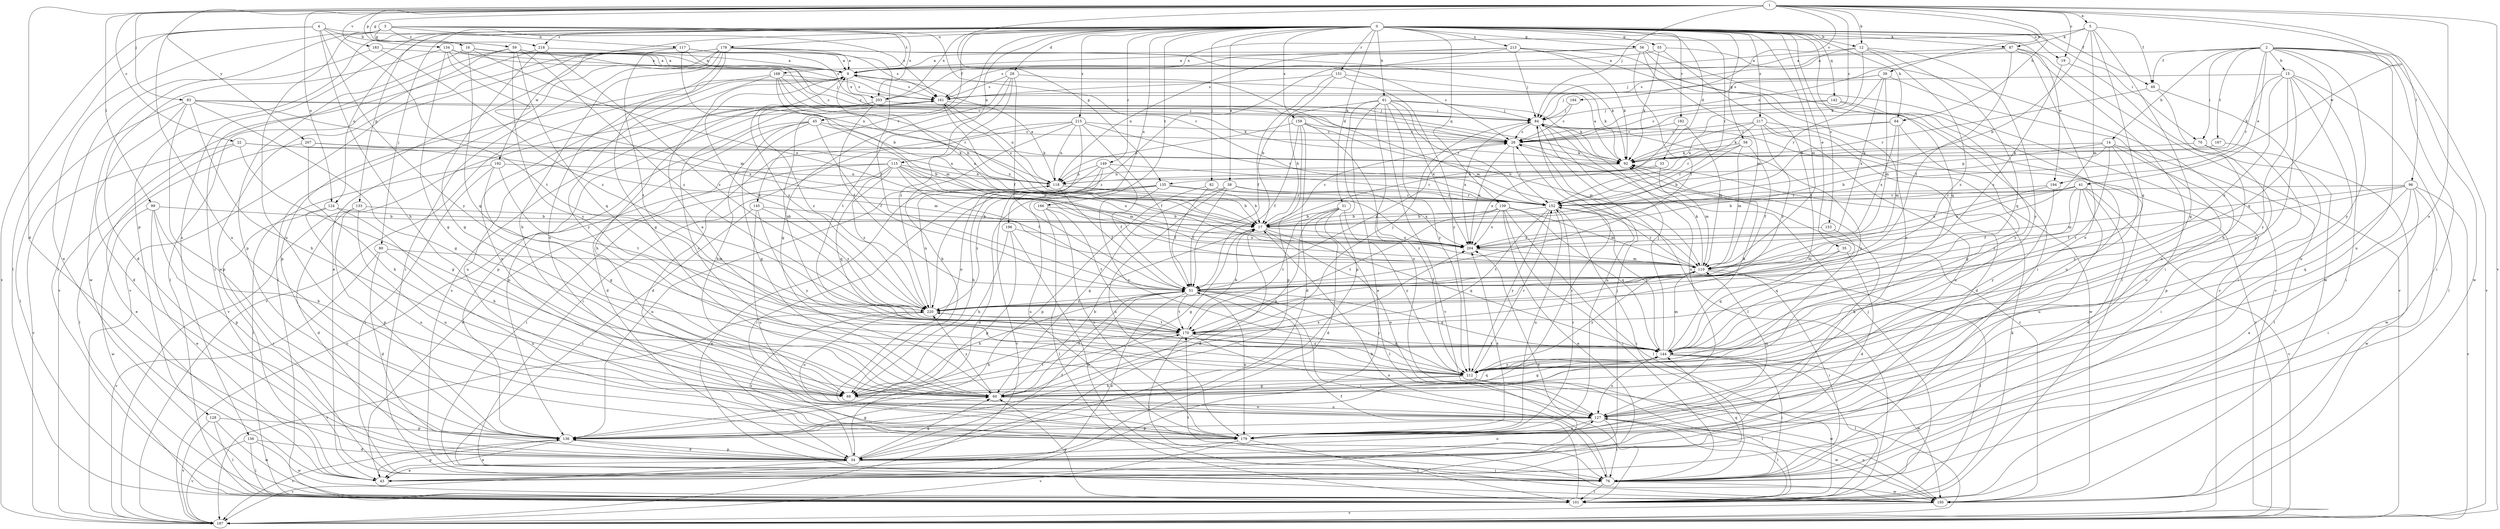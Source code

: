 strict digraph  {
0;
1;
2;
3;
4;
5;
9;
12;
14;
15;
16;
17;
19;
22;
26;
28;
31;
33;
34;
35;
38;
39;
41;
43;
45;
49;
51;
55;
56;
58;
59;
60;
61;
64;
68;
70;
76;
80;
82;
83;
84;
87;
92;
96;
99;
101;
110;
115;
117;
118;
124;
127;
128;
133;
134;
135;
136;
139;
142;
144;
145;
149;
151;
152;
153;
156;
159;
161;
166;
167;
168;
170;
178;
179;
182;
183;
184;
187;
192;
194;
195;
196;
203;
204;
207;
212;
213;
215;
217;
218;
220;
0 -> 12  [label=b];
0 -> 19  [label=c];
0 -> 28  [label=d];
0 -> 31  [label=d];
0 -> 33  [label=d];
0 -> 35  [label=e];
0 -> 38  [label=e];
0 -> 45  [label=f];
0 -> 49  [label=f];
0 -> 55  [label=g];
0 -> 56  [label=g];
0 -> 58  [label=g];
0 -> 61  [label=h];
0 -> 64  [label=h];
0 -> 70  [label=i];
0 -> 80  [label=j];
0 -> 82  [label=j];
0 -> 87  [label=k];
0 -> 110  [label=m];
0 -> 115  [label=n];
0 -> 124  [label=o];
0 -> 128  [label=p];
0 -> 133  [label=p];
0 -> 139  [label=q];
0 -> 142  [label=q];
0 -> 144  [label=q];
0 -> 145  [label=r];
0 -> 149  [label=r];
0 -> 151  [label=r];
0 -> 152  [label=r];
0 -> 153  [label=s];
0 -> 156  [label=s];
0 -> 159  [label=s];
0 -> 166  [label=t];
0 -> 178  [label=u];
0 -> 182  [label=v];
0 -> 192  [label=w];
0 -> 194  [label=w];
0 -> 196  [label=x];
0 -> 203  [label=x];
0 -> 213  [label=z];
0 -> 215  [label=z];
0 -> 217  [label=z];
0 -> 218  [label=z];
1 -> 5  [label=a];
1 -> 12  [label=b];
1 -> 19  [label=c];
1 -> 22  [label=c];
1 -> 26  [label=c];
1 -> 34  [label=d];
1 -> 39  [label=e];
1 -> 59  [label=g];
1 -> 64  [label=h];
1 -> 83  [label=j];
1 -> 84  [label=j];
1 -> 96  [label=l];
1 -> 99  [label=l];
1 -> 124  [label=o];
1 -> 127  [label=o];
1 -> 134  [label=p];
1 -> 135  [label=p];
1 -> 183  [label=v];
1 -> 184  [label=v];
1 -> 187  [label=v];
1 -> 194  [label=w];
1 -> 207  [label=y];
2 -> 9  [label=a];
2 -> 14  [label=b];
2 -> 15  [label=b];
2 -> 41  [label=e];
2 -> 49  [label=f];
2 -> 70  [label=i];
2 -> 76  [label=i];
2 -> 144  [label=q];
2 -> 152  [label=r];
2 -> 167  [label=t];
2 -> 179  [label=u];
2 -> 187  [label=v];
2 -> 195  [label=w];
2 -> 212  [label=y];
3 -> 43  [label=e];
3 -> 59  [label=g];
3 -> 101  [label=l];
3 -> 117  [label=n];
3 -> 152  [label=r];
3 -> 168  [label=t];
3 -> 179  [label=u];
3 -> 203  [label=x];
3 -> 218  [label=z];
4 -> 16  [label=b];
4 -> 68  [label=h];
4 -> 101  [label=l];
4 -> 161  [label=s];
4 -> 170  [label=t];
4 -> 179  [label=u];
4 -> 187  [label=v];
4 -> 212  [label=y];
5 -> 17  [label=b];
5 -> 49  [label=f];
5 -> 60  [label=g];
5 -> 87  [label=k];
5 -> 110  [label=m];
5 -> 144  [label=q];
5 -> 203  [label=x];
9 -> 161  [label=s];
9 -> 179  [label=u];
9 -> 187  [label=v];
9 -> 203  [label=x];
9 -> 220  [label=z];
12 -> 9  [label=a];
12 -> 84  [label=j];
12 -> 92  [label=k];
12 -> 144  [label=q];
12 -> 212  [label=y];
12 -> 220  [label=z];
14 -> 17  [label=b];
14 -> 92  [label=k];
14 -> 101  [label=l];
14 -> 127  [label=o];
14 -> 135  [label=p];
14 -> 170  [label=t];
14 -> 212  [label=y];
15 -> 60  [label=g];
15 -> 76  [label=i];
15 -> 92  [label=k];
15 -> 101  [label=l];
15 -> 161  [label=s];
15 -> 179  [label=u];
15 -> 212  [label=y];
15 -> 220  [label=z];
16 -> 9  [label=a];
16 -> 84  [label=j];
16 -> 136  [label=p];
16 -> 144  [label=q];
16 -> 204  [label=x];
17 -> 26  [label=c];
17 -> 34  [label=d];
17 -> 60  [label=g];
17 -> 127  [label=o];
17 -> 144  [label=q];
17 -> 204  [label=x];
19 -> 195  [label=w];
19 -> 220  [label=z];
22 -> 43  [label=e];
22 -> 60  [label=g];
22 -> 92  [label=k];
22 -> 118  [label=n];
22 -> 187  [label=v];
26 -> 92  [label=k];
26 -> 152  [label=r];
26 -> 204  [label=x];
28 -> 51  [label=f];
28 -> 60  [label=g];
28 -> 110  [label=m];
28 -> 161  [label=s];
28 -> 170  [label=t];
28 -> 220  [label=z];
31 -> 17  [label=b];
31 -> 34  [label=d];
31 -> 60  [label=g];
31 -> 101  [label=l];
31 -> 170  [label=t];
31 -> 212  [label=y];
33 -> 110  [label=m];
33 -> 118  [label=n];
33 -> 204  [label=x];
34 -> 43  [label=e];
34 -> 51  [label=f];
34 -> 60  [label=g];
34 -> 76  [label=i];
34 -> 84  [label=j];
34 -> 92  [label=k];
34 -> 127  [label=o];
34 -> 136  [label=p];
34 -> 187  [label=v];
34 -> 220  [label=z];
35 -> 34  [label=d];
35 -> 110  [label=m];
35 -> 144  [label=q];
38 -> 51  [label=f];
38 -> 60  [label=g];
38 -> 152  [label=r];
38 -> 179  [label=u];
38 -> 204  [label=x];
39 -> 84  [label=j];
39 -> 110  [label=m];
39 -> 152  [label=r];
39 -> 161  [label=s];
39 -> 179  [label=u];
39 -> 204  [label=x];
41 -> 17  [label=b];
41 -> 34  [label=d];
41 -> 51  [label=f];
41 -> 152  [label=r];
41 -> 179  [label=u];
41 -> 187  [label=v];
41 -> 204  [label=x];
41 -> 220  [label=z];
43 -> 136  [label=p];
43 -> 144  [label=q];
43 -> 204  [label=x];
45 -> 17  [label=b];
45 -> 26  [label=c];
45 -> 34  [label=d];
45 -> 51  [label=f];
45 -> 60  [label=g];
45 -> 68  [label=h];
45 -> 136  [label=p];
49 -> 68  [label=h];
49 -> 76  [label=i];
49 -> 152  [label=r];
51 -> 26  [label=c];
51 -> 43  [label=e];
51 -> 68  [label=h];
51 -> 76  [label=i];
51 -> 144  [label=q];
51 -> 170  [label=t];
51 -> 179  [label=u];
51 -> 212  [label=y];
51 -> 220  [label=z];
55 -> 9  [label=a];
55 -> 92  [label=k];
55 -> 170  [label=t];
55 -> 187  [label=v];
56 -> 9  [label=a];
56 -> 51  [label=f];
56 -> 76  [label=i];
56 -> 101  [label=l];
56 -> 110  [label=m];
56 -> 118  [label=n];
58 -> 17  [label=b];
58 -> 51  [label=f];
58 -> 92  [label=k];
58 -> 110  [label=m];
58 -> 152  [label=r];
59 -> 9  [label=a];
59 -> 76  [label=i];
59 -> 101  [label=l];
59 -> 144  [label=q];
59 -> 161  [label=s];
59 -> 212  [label=y];
59 -> 220  [label=z];
60 -> 17  [label=b];
60 -> 51  [label=f];
60 -> 127  [label=o];
60 -> 161  [label=s];
60 -> 220  [label=z];
61 -> 17  [label=b];
61 -> 43  [label=e];
61 -> 84  [label=j];
61 -> 92  [label=k];
61 -> 127  [label=o];
61 -> 136  [label=p];
61 -> 152  [label=r];
61 -> 187  [label=v];
61 -> 204  [label=x];
61 -> 212  [label=y];
64 -> 26  [label=c];
64 -> 60  [label=g];
64 -> 92  [label=k];
64 -> 110  [label=m];
64 -> 204  [label=x];
68 -> 127  [label=o];
68 -> 144  [label=q];
68 -> 170  [label=t];
68 -> 204  [label=x];
70 -> 76  [label=i];
70 -> 92  [label=k];
70 -> 195  [label=w];
76 -> 17  [label=b];
76 -> 101  [label=l];
76 -> 161  [label=s];
76 -> 195  [label=w];
80 -> 34  [label=d];
80 -> 110  [label=m];
80 -> 179  [label=u];
80 -> 187  [label=v];
82 -> 51  [label=f];
82 -> 136  [label=p];
82 -> 152  [label=r];
83 -> 34  [label=d];
83 -> 60  [label=g];
83 -> 68  [label=h];
83 -> 84  [label=j];
83 -> 92  [label=k];
83 -> 101  [label=l];
83 -> 136  [label=p];
83 -> 204  [label=x];
84 -> 26  [label=c];
84 -> 101  [label=l];
84 -> 127  [label=o];
84 -> 179  [label=u];
84 -> 195  [label=w];
84 -> 204  [label=x];
84 -> 212  [label=y];
87 -> 9  [label=a];
87 -> 26  [label=c];
87 -> 51  [label=f];
87 -> 76  [label=i];
87 -> 127  [label=o];
87 -> 187  [label=v];
92 -> 9  [label=a];
92 -> 118  [label=n];
96 -> 43  [label=e];
96 -> 51  [label=f];
96 -> 76  [label=i];
96 -> 110  [label=m];
96 -> 144  [label=q];
96 -> 152  [label=r];
96 -> 187  [label=v];
96 -> 195  [label=w];
99 -> 17  [label=b];
99 -> 43  [label=e];
99 -> 68  [label=h];
99 -> 136  [label=p];
99 -> 195  [label=w];
101 -> 51  [label=f];
101 -> 60  [label=g];
101 -> 84  [label=j];
101 -> 92  [label=k];
110 -> 51  [label=f];
110 -> 76  [label=i];
110 -> 92  [label=k];
110 -> 101  [label=l];
110 -> 152  [label=r];
110 -> 212  [label=y];
115 -> 17  [label=b];
115 -> 43  [label=e];
115 -> 51  [label=f];
115 -> 76  [label=i];
115 -> 110  [label=m];
115 -> 118  [label=n];
115 -> 144  [label=q];
115 -> 187  [label=v];
115 -> 204  [label=x];
115 -> 220  [label=z];
117 -> 9  [label=a];
117 -> 17  [label=b];
117 -> 26  [label=c];
117 -> 43  [label=e];
117 -> 92  [label=k];
117 -> 170  [label=t];
118 -> 9  [label=a];
118 -> 17  [label=b];
118 -> 51  [label=f];
118 -> 152  [label=r];
124 -> 17  [label=b];
124 -> 68  [label=h];
124 -> 76  [label=i];
124 -> 179  [label=u];
127 -> 76  [label=i];
127 -> 101  [label=l];
127 -> 110  [label=m];
127 -> 136  [label=p];
127 -> 179  [label=u];
127 -> 195  [label=w];
128 -> 101  [label=l];
128 -> 136  [label=p];
128 -> 187  [label=v];
128 -> 195  [label=w];
133 -> 17  [label=b];
133 -> 34  [label=d];
133 -> 136  [label=p];
133 -> 179  [label=u];
134 -> 9  [label=a];
134 -> 26  [label=c];
134 -> 34  [label=d];
134 -> 60  [label=g];
134 -> 110  [label=m];
134 -> 118  [label=n];
134 -> 161  [label=s];
135 -> 17  [label=b];
135 -> 34  [label=d];
135 -> 152  [label=r];
135 -> 179  [label=u];
135 -> 212  [label=y];
135 -> 220  [label=z];
136 -> 26  [label=c];
136 -> 34  [label=d];
136 -> 43  [label=e];
136 -> 60  [label=g];
136 -> 118  [label=n];
136 -> 187  [label=v];
139 -> 17  [label=b];
139 -> 43  [label=e];
139 -> 76  [label=i];
139 -> 101  [label=l];
139 -> 110  [label=m];
139 -> 144  [label=q];
139 -> 170  [label=t];
139 -> 204  [label=x];
142 -> 26  [label=c];
142 -> 84  [label=j];
142 -> 179  [label=u];
142 -> 212  [label=y];
144 -> 60  [label=g];
144 -> 76  [label=i];
144 -> 84  [label=j];
144 -> 92  [label=k];
144 -> 101  [label=l];
144 -> 110  [label=m];
144 -> 127  [label=o];
144 -> 152  [label=r];
144 -> 170  [label=t];
144 -> 195  [label=w];
144 -> 212  [label=y];
145 -> 17  [label=b];
145 -> 76  [label=i];
145 -> 179  [label=u];
145 -> 212  [label=y];
145 -> 220  [label=z];
149 -> 51  [label=f];
149 -> 68  [label=h];
149 -> 76  [label=i];
149 -> 118  [label=n];
149 -> 152  [label=r];
149 -> 187  [label=v];
151 -> 17  [label=b];
151 -> 51  [label=f];
151 -> 92  [label=k];
151 -> 161  [label=s];
151 -> 212  [label=y];
152 -> 17  [label=b];
152 -> 76  [label=i];
152 -> 161  [label=s];
152 -> 170  [label=t];
152 -> 179  [label=u];
152 -> 212  [label=y];
153 -> 144  [label=q];
153 -> 204  [label=x];
156 -> 34  [label=d];
156 -> 101  [label=l];
156 -> 187  [label=v];
156 -> 195  [label=w];
159 -> 26  [label=c];
159 -> 34  [label=d];
159 -> 51  [label=f];
159 -> 110  [label=m];
159 -> 118  [label=n];
159 -> 136  [label=p];
159 -> 212  [label=y];
161 -> 84  [label=j];
161 -> 118  [label=n];
161 -> 136  [label=p];
161 -> 187  [label=v];
161 -> 204  [label=x];
166 -> 17  [label=b];
166 -> 101  [label=l];
166 -> 170  [label=t];
166 -> 179  [label=u];
167 -> 92  [label=k];
167 -> 136  [label=p];
168 -> 17  [label=b];
168 -> 26  [label=c];
168 -> 110  [label=m];
168 -> 136  [label=p];
168 -> 152  [label=r];
168 -> 161  [label=s];
168 -> 212  [label=y];
170 -> 17  [label=b];
170 -> 68  [label=h];
170 -> 76  [label=i];
170 -> 84  [label=j];
170 -> 127  [label=o];
170 -> 144  [label=q];
170 -> 161  [label=s];
178 -> 9  [label=a];
178 -> 26  [label=c];
178 -> 43  [label=e];
178 -> 51  [label=f];
178 -> 60  [label=g];
178 -> 68  [label=h];
178 -> 76  [label=i];
178 -> 92  [label=k];
178 -> 101  [label=l];
178 -> 127  [label=o];
178 -> 187  [label=v];
179 -> 101  [label=l];
179 -> 152  [label=r];
179 -> 187  [label=v];
179 -> 204  [label=x];
182 -> 17  [label=b];
182 -> 26  [label=c];
182 -> 110  [label=m];
183 -> 9  [label=a];
183 -> 195  [label=w];
183 -> 220  [label=z];
184 -> 26  [label=c];
184 -> 84  [label=j];
192 -> 60  [label=g];
192 -> 76  [label=i];
192 -> 101  [label=l];
192 -> 118  [label=n];
192 -> 170  [label=t];
194 -> 152  [label=r];
194 -> 204  [label=x];
194 -> 212  [label=y];
195 -> 26  [label=c];
195 -> 118  [label=n];
195 -> 127  [label=o];
195 -> 170  [label=t];
195 -> 187  [label=v];
196 -> 68  [label=h];
196 -> 136  [label=p];
196 -> 195  [label=w];
196 -> 204  [label=x];
203 -> 51  [label=f];
203 -> 68  [label=h];
203 -> 84  [label=j];
203 -> 179  [label=u];
203 -> 220  [label=z];
204 -> 9  [label=a];
204 -> 110  [label=m];
207 -> 68  [label=h];
207 -> 92  [label=k];
207 -> 101  [label=l];
207 -> 110  [label=m];
212 -> 9  [label=a];
212 -> 60  [label=g];
212 -> 68  [label=h];
212 -> 101  [label=l];
212 -> 152  [label=r];
212 -> 195  [label=w];
212 -> 220  [label=z];
213 -> 9  [label=a];
213 -> 84  [label=j];
213 -> 92  [label=k];
213 -> 127  [label=o];
213 -> 161  [label=s];
213 -> 187  [label=v];
213 -> 220  [label=z];
215 -> 26  [label=c];
215 -> 34  [label=d];
215 -> 51  [label=f];
215 -> 68  [label=h];
215 -> 76  [label=i];
215 -> 118  [label=n];
215 -> 127  [label=o];
215 -> 152  [label=r];
217 -> 26  [label=c];
217 -> 34  [label=d];
217 -> 118  [label=n];
217 -> 152  [label=r];
217 -> 179  [label=u];
217 -> 187  [label=v];
217 -> 220  [label=z];
218 -> 9  [label=a];
218 -> 60  [label=g];
218 -> 187  [label=v];
218 -> 220  [label=z];
220 -> 9  [label=a];
220 -> 118  [label=n];
220 -> 127  [label=o];
220 -> 170  [label=t];
220 -> 187  [label=v];
}
